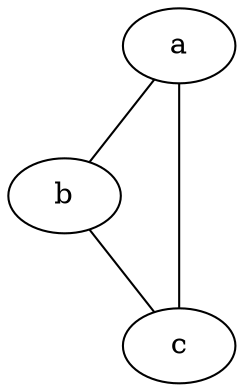 graph test {
    // 3 nodes: a, b, and c
    flowexport=text

    a [ 
        autoack="False"
        ipdests="10.1.0.0/16 10.10.0.0/16 10.128.0.0/9"
        traffic="m1"

        // basic harpoon setup 
        // build up and withdrawal of harpoon sources; 10 sources for duration
        // of 60 sec, followed by 20 sources for 60 sec, etc.
        //  m1="modulator start=0.0 generator=s1 profile=((60,),(10,20,30,30,20,10))"

        m1="modulator start=0.0 generator=s1 profile=((3600,),(1,))"
        s1="harpoon ipsrc=10.1.0.0/16 ipdst=10.3.1.0/24 flowsize=pareto(10000,1.2) flowstart=exponential(100.0) ipproto=randomchoice(6) sport=randomchoice(22,80,443) dport=randomunifint(1025,65535) lossrate=randomchoice(0.001)"
    ];

    b [ 
        autoack="False"
        ipdests="10.2.0.0/16" 
    ];

    c [ 
        autoack="False"
        ipdests="10.3.0.0/16 10.4.0.0/16 10.0.0.0/8" 
    ];

    // links 
    a -- b [weight=10, capacity=100000000, delay=0.043];
    b -- c [weight=10, capacity=100000000, delay=0.031];
    a -- c [weight=30, capacity=100000000, delay=0.123];
}

